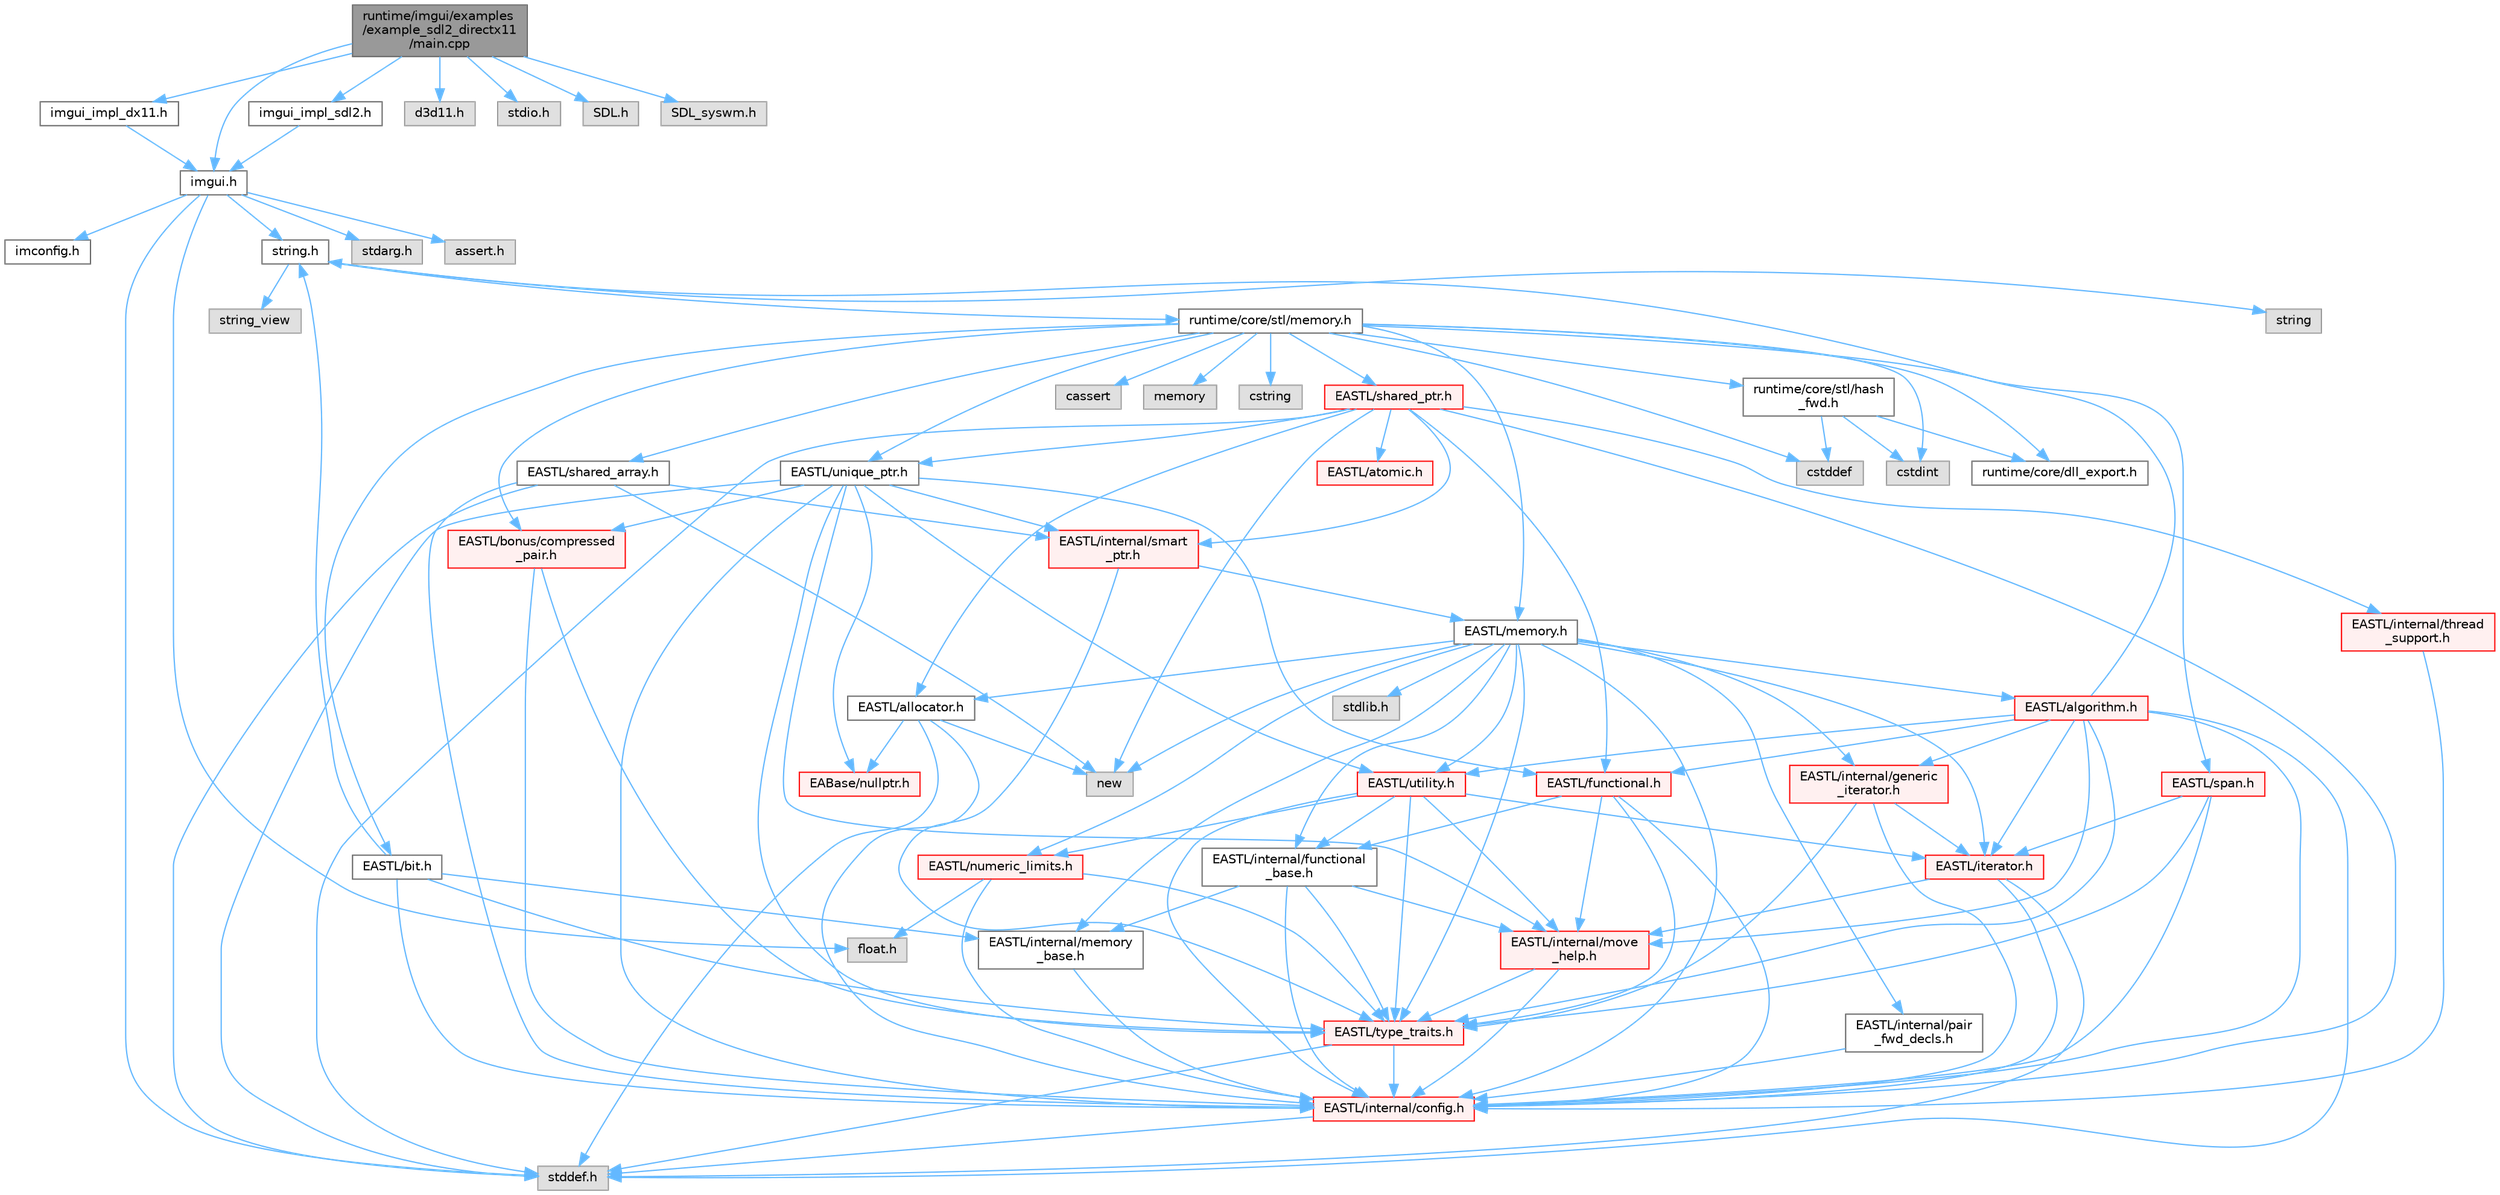 digraph "runtime/imgui/examples/example_sdl2_directx11/main.cpp"
{
 // LATEX_PDF_SIZE
  bgcolor="transparent";
  edge [fontname=Helvetica,fontsize=10,labelfontname=Helvetica,labelfontsize=10];
  node [fontname=Helvetica,fontsize=10,shape=box,height=0.2,width=0.4];
  Node1 [id="Node000001",label="runtime/imgui/examples\l/example_sdl2_directx11\l/main.cpp",height=0.2,width=0.4,color="gray40", fillcolor="grey60", style="filled", fontcolor="black",tooltip=" "];
  Node1 -> Node2 [id="edge126_Node000001_Node000002",color="steelblue1",style="solid",tooltip=" "];
  Node2 [id="Node000002",label="imgui.h",height=0.2,width=0.4,color="grey40", fillcolor="white", style="filled",URL="$imgui_8h.html",tooltip=" "];
  Node2 -> Node3 [id="edge127_Node000002_Node000003",color="steelblue1",style="solid",tooltip=" "];
  Node3 [id="Node000003",label="imconfig.h",height=0.2,width=0.4,color="grey40", fillcolor="white", style="filled",URL="$imconfig_8h.html",tooltip=" "];
  Node2 -> Node4 [id="edge128_Node000002_Node000004",color="steelblue1",style="solid",tooltip=" "];
  Node4 [id="Node000004",label="float.h",height=0.2,width=0.4,color="grey60", fillcolor="#E0E0E0", style="filled",tooltip=" "];
  Node2 -> Node5 [id="edge129_Node000002_Node000005",color="steelblue1",style="solid",tooltip=" "];
  Node5 [id="Node000005",label="stdarg.h",height=0.2,width=0.4,color="grey60", fillcolor="#E0E0E0", style="filled",tooltip=" "];
  Node2 -> Node6 [id="edge130_Node000002_Node000006",color="steelblue1",style="solid",tooltip=" "];
  Node6 [id="Node000006",label="stddef.h",height=0.2,width=0.4,color="grey60", fillcolor="#E0E0E0", style="filled",tooltip=" "];
  Node2 -> Node7 [id="edge131_Node000002_Node000007",color="steelblue1",style="solid",tooltip=" "];
  Node7 [id="Node000007",label="string.h",height=0.2,width=0.4,color="grey40", fillcolor="white", style="filled",URL="$string_8h.html",tooltip=" "];
  Node7 -> Node8 [id="edge132_Node000007_Node000008",color="steelblue1",style="solid",tooltip=" "];
  Node8 [id="Node000008",label="string",height=0.2,width=0.4,color="grey60", fillcolor="#E0E0E0", style="filled",tooltip=" "];
  Node7 -> Node9 [id="edge133_Node000007_Node000009",color="steelblue1",style="solid",tooltip=" "];
  Node9 [id="Node000009",label="string_view",height=0.2,width=0.4,color="grey60", fillcolor="#E0E0E0", style="filled",tooltip=" "];
  Node7 -> Node10 [id="edge134_Node000007_Node000010",color="steelblue1",style="solid",tooltip=" "];
  Node10 [id="Node000010",label="runtime/core/stl/memory.h",height=0.2,width=0.4,color="grey40", fillcolor="white", style="filled",URL="$runtime_2core_2stl_2memory_8h.html",tooltip=" "];
  Node10 -> Node11 [id="edge135_Node000010_Node000011",color="steelblue1",style="solid",tooltip=" "];
  Node11 [id="Node000011",label="cstddef",height=0.2,width=0.4,color="grey60", fillcolor="#E0E0E0", style="filled",tooltip=" "];
  Node10 -> Node12 [id="edge136_Node000010_Node000012",color="steelblue1",style="solid",tooltip=" "];
  Node12 [id="Node000012",label="cstdint",height=0.2,width=0.4,color="grey60", fillcolor="#E0E0E0", style="filled",tooltip=" "];
  Node10 -> Node13 [id="edge137_Node000010_Node000013",color="steelblue1",style="solid",tooltip=" "];
  Node13 [id="Node000013",label="cassert",height=0.2,width=0.4,color="grey60", fillcolor="#E0E0E0", style="filled",tooltip=" "];
  Node10 -> Node14 [id="edge138_Node000010_Node000014",color="steelblue1",style="solid",tooltip=" "];
  Node14 [id="Node000014",label="memory",height=0.2,width=0.4,color="grey60", fillcolor="#E0E0E0", style="filled",tooltip=" "];
  Node10 -> Node15 [id="edge139_Node000010_Node000015",color="steelblue1",style="solid",tooltip=" "];
  Node15 [id="Node000015",label="cstring",height=0.2,width=0.4,color="grey60", fillcolor="#E0E0E0", style="filled",tooltip=" "];
  Node10 -> Node16 [id="edge140_Node000010_Node000016",color="steelblue1",style="solid",tooltip=" "];
  Node16 [id="Node000016",label="EASTL/bit.h",height=0.2,width=0.4,color="grey40", fillcolor="white", style="filled",URL="$bit_8h.html",tooltip=" "];
  Node16 -> Node17 [id="edge141_Node000016_Node000017",color="steelblue1",style="solid",tooltip=" "];
  Node17 [id="Node000017",label="EASTL/internal/config.h",height=0.2,width=0.4,color="red", fillcolor="#FFF0F0", style="filled",URL="$runtime_2_e_a_s_t_l_2include_2_e_a_s_t_l_2internal_2config_8h.html",tooltip=" "];
  Node17 -> Node6 [id="edge142_Node000017_Node000006",color="steelblue1",style="solid",tooltip=" "];
  Node16 -> Node25 [id="edge143_Node000016_Node000025",color="steelblue1",style="solid",tooltip=" "];
  Node25 [id="Node000025",label="EASTL/internal/memory\l_base.h",height=0.2,width=0.4,color="grey40", fillcolor="white", style="filled",URL="$memory__base_8h.html",tooltip=" "];
  Node25 -> Node17 [id="edge144_Node000025_Node000017",color="steelblue1",style="solid",tooltip=" "];
  Node16 -> Node26 [id="edge145_Node000016_Node000026",color="steelblue1",style="solid",tooltip=" "];
  Node26 [id="Node000026",label="EASTL/type_traits.h",height=0.2,width=0.4,color="red", fillcolor="#FFF0F0", style="filled",URL="$_e_a_s_t_l_2include_2_e_a_s_t_l_2type__traits_8h.html",tooltip=" "];
  Node26 -> Node17 [id="edge146_Node000026_Node000017",color="steelblue1",style="solid",tooltip=" "];
  Node26 -> Node6 [id="edge147_Node000026_Node000006",color="steelblue1",style="solid",tooltip=" "];
  Node16 -> Node7 [id="edge148_Node000016_Node000007",color="steelblue1",style="solid",tooltip=" "];
  Node10 -> Node36 [id="edge149_Node000010_Node000036",color="steelblue1",style="solid",tooltip=" "];
  Node36 [id="Node000036",label="EASTL/memory.h",height=0.2,width=0.4,color="grey40", fillcolor="white", style="filled",URL="$runtime_2_e_a_s_t_l_2include_2_e_a_s_t_l_2memory_8h.html",tooltip=" "];
  Node36 -> Node17 [id="edge150_Node000036_Node000017",color="steelblue1",style="solid",tooltip=" "];
  Node36 -> Node25 [id="edge151_Node000036_Node000025",color="steelblue1",style="solid",tooltip=" "];
  Node36 -> Node37 [id="edge152_Node000036_Node000037",color="steelblue1",style="solid",tooltip=" "];
  Node37 [id="Node000037",label="EASTL/internal/generic\l_iterator.h",height=0.2,width=0.4,color="red", fillcolor="#FFF0F0", style="filled",URL="$generic__iterator_8h.html",tooltip=" "];
  Node37 -> Node17 [id="edge153_Node000037_Node000017",color="steelblue1",style="solid",tooltip=" "];
  Node37 -> Node38 [id="edge154_Node000037_Node000038",color="steelblue1",style="solid",tooltip=" "];
  Node38 [id="Node000038",label="EASTL/iterator.h",height=0.2,width=0.4,color="red", fillcolor="#FFF0F0", style="filled",URL="$_e_a_s_t_l_2include_2_e_a_s_t_l_2iterator_8h.html",tooltip=" "];
  Node38 -> Node17 [id="edge155_Node000038_Node000017",color="steelblue1",style="solid",tooltip=" "];
  Node38 -> Node39 [id="edge156_Node000038_Node000039",color="steelblue1",style="solid",tooltip=" "];
  Node39 [id="Node000039",label="EASTL/internal/move\l_help.h",height=0.2,width=0.4,color="red", fillcolor="#FFF0F0", style="filled",URL="$move__help_8h.html",tooltip=" "];
  Node39 -> Node17 [id="edge157_Node000039_Node000017",color="steelblue1",style="solid",tooltip=" "];
  Node39 -> Node26 [id="edge158_Node000039_Node000026",color="steelblue1",style="solid",tooltip=" "];
  Node38 -> Node6 [id="edge159_Node000038_Node000006",color="steelblue1",style="solid",tooltip=" "];
  Node37 -> Node26 [id="edge160_Node000037_Node000026",color="steelblue1",style="solid",tooltip=" "];
  Node36 -> Node41 [id="edge161_Node000036_Node000041",color="steelblue1",style="solid",tooltip=" "];
  Node41 [id="Node000041",label="EASTL/internal/pair\l_fwd_decls.h",height=0.2,width=0.4,color="grey40", fillcolor="white", style="filled",URL="$pair__fwd__decls_8h.html",tooltip=" "];
  Node41 -> Node17 [id="edge162_Node000041_Node000017",color="steelblue1",style="solid",tooltip=" "];
  Node36 -> Node42 [id="edge163_Node000036_Node000042",color="steelblue1",style="solid",tooltip=" "];
  Node42 [id="Node000042",label="EASTL/internal/functional\l_base.h",height=0.2,width=0.4,color="grey40", fillcolor="white", style="filled",URL="$functional__base_8h.html",tooltip=" "];
  Node42 -> Node17 [id="edge164_Node000042_Node000017",color="steelblue1",style="solid",tooltip=" "];
  Node42 -> Node25 [id="edge165_Node000042_Node000025",color="steelblue1",style="solid",tooltip=" "];
  Node42 -> Node39 [id="edge166_Node000042_Node000039",color="steelblue1",style="solid",tooltip=" "];
  Node42 -> Node26 [id="edge167_Node000042_Node000026",color="steelblue1",style="solid",tooltip=" "];
  Node36 -> Node43 [id="edge168_Node000036_Node000043",color="steelblue1",style="solid",tooltip=" "];
  Node43 [id="Node000043",label="EASTL/algorithm.h",height=0.2,width=0.4,color="red", fillcolor="#FFF0F0", style="filled",URL="$_e_a_s_t_l_2include_2_e_a_s_t_l_2algorithm_8h.html",tooltip=" "];
  Node43 -> Node17 [id="edge169_Node000043_Node000017",color="steelblue1",style="solid",tooltip=" "];
  Node43 -> Node26 [id="edge170_Node000043_Node000026",color="steelblue1",style="solid",tooltip=" "];
  Node43 -> Node39 [id="edge171_Node000043_Node000039",color="steelblue1",style="solid",tooltip=" "];
  Node43 -> Node38 [id="edge172_Node000043_Node000038",color="steelblue1",style="solid",tooltip=" "];
  Node43 -> Node46 [id="edge173_Node000043_Node000046",color="steelblue1",style="solid",tooltip=" "];
  Node46 [id="Node000046",label="EASTL/functional.h",height=0.2,width=0.4,color="red", fillcolor="#FFF0F0", style="filled",URL="$_e_a_s_t_l_2include_2_e_a_s_t_l_2functional_8h.html",tooltip=" "];
  Node46 -> Node17 [id="edge174_Node000046_Node000017",color="steelblue1",style="solid",tooltip=" "];
  Node46 -> Node39 [id="edge175_Node000046_Node000039",color="steelblue1",style="solid",tooltip=" "];
  Node46 -> Node26 [id="edge176_Node000046_Node000026",color="steelblue1",style="solid",tooltip=" "];
  Node46 -> Node42 [id="edge177_Node000046_Node000042",color="steelblue1",style="solid",tooltip=" "];
  Node43 -> Node53 [id="edge178_Node000043_Node000053",color="steelblue1",style="solid",tooltip=" "];
  Node53 [id="Node000053",label="EASTL/utility.h",height=0.2,width=0.4,color="red", fillcolor="#FFF0F0", style="filled",URL="$runtime_2_e_a_s_t_l_2include_2_e_a_s_t_l_2utility_8h.html",tooltip=" "];
  Node53 -> Node17 [id="edge179_Node000053_Node000017",color="steelblue1",style="solid",tooltip=" "];
  Node53 -> Node26 [id="edge180_Node000053_Node000026",color="steelblue1",style="solid",tooltip=" "];
  Node53 -> Node38 [id="edge181_Node000053_Node000038",color="steelblue1",style="solid",tooltip=" "];
  Node53 -> Node54 [id="edge182_Node000053_Node000054",color="steelblue1",style="solid",tooltip=" "];
  Node54 [id="Node000054",label="EASTL/numeric_limits.h",height=0.2,width=0.4,color="red", fillcolor="#FFF0F0", style="filled",URL="$numeric__limits_8h.html",tooltip=" "];
  Node54 -> Node17 [id="edge183_Node000054_Node000017",color="steelblue1",style="solid",tooltip=" "];
  Node54 -> Node26 [id="edge184_Node000054_Node000026",color="steelblue1",style="solid",tooltip=" "];
  Node54 -> Node4 [id="edge185_Node000054_Node000004",color="steelblue1",style="solid",tooltip=" "];
  Node53 -> Node42 [id="edge186_Node000053_Node000042",color="steelblue1",style="solid",tooltip=" "];
  Node53 -> Node39 [id="edge187_Node000053_Node000039",color="steelblue1",style="solid",tooltip=" "];
  Node43 -> Node37 [id="edge188_Node000043_Node000037",color="steelblue1",style="solid",tooltip=" "];
  Node43 -> Node6 [id="edge189_Node000043_Node000006",color="steelblue1",style="solid",tooltip=" "];
  Node43 -> Node7 [id="edge190_Node000043_Node000007",color="steelblue1",style="solid",tooltip=" "];
  Node36 -> Node26 [id="edge191_Node000036_Node000026",color="steelblue1",style="solid",tooltip=" "];
  Node36 -> Node50 [id="edge192_Node000036_Node000050",color="steelblue1",style="solid",tooltip=" "];
  Node50 [id="Node000050",label="EASTL/allocator.h",height=0.2,width=0.4,color="grey40", fillcolor="white", style="filled",URL="$runtime_2_e_a_s_t_l_2include_2_e_a_s_t_l_2allocator_8h.html",tooltip=" "];
  Node50 -> Node17 [id="edge193_Node000050_Node000017",color="steelblue1",style="solid",tooltip=" "];
  Node50 -> Node28 [id="edge194_Node000050_Node000028",color="steelblue1",style="solid",tooltip=" "];
  Node28 [id="Node000028",label="EABase/nullptr.h",height=0.2,width=0.4,color="red", fillcolor="#FFF0F0", style="filled",URL="$nullptr_8h.html",tooltip=" "];
  Node50 -> Node6 [id="edge195_Node000050_Node000006",color="steelblue1",style="solid",tooltip=" "];
  Node50 -> Node51 [id="edge196_Node000050_Node000051",color="steelblue1",style="solid",tooltip=" "];
  Node51 [id="Node000051",label="new",height=0.2,width=0.4,color="grey60", fillcolor="#E0E0E0", style="filled",tooltip=" "];
  Node36 -> Node38 [id="edge197_Node000036_Node000038",color="steelblue1",style="solid",tooltip=" "];
  Node36 -> Node53 [id="edge198_Node000036_Node000053",color="steelblue1",style="solid",tooltip=" "];
  Node36 -> Node54 [id="edge199_Node000036_Node000054",color="steelblue1",style="solid",tooltip=" "];
  Node36 -> Node62 [id="edge200_Node000036_Node000062",color="steelblue1",style="solid",tooltip=" "];
  Node62 [id="Node000062",label="stdlib.h",height=0.2,width=0.4,color="grey60", fillcolor="#E0E0E0", style="filled",tooltip=" "];
  Node36 -> Node51 [id="edge201_Node000036_Node000051",color="steelblue1",style="solid",tooltip=" "];
  Node10 -> Node63 [id="edge202_Node000010_Node000063",color="steelblue1",style="solid",tooltip=" "];
  Node63 [id="Node000063",label="EASTL/shared_array.h",height=0.2,width=0.4,color="grey40", fillcolor="white", style="filled",URL="$shared__array_8h.html",tooltip=" "];
  Node63 -> Node17 [id="edge203_Node000063_Node000017",color="steelblue1",style="solid",tooltip=" "];
  Node63 -> Node64 [id="edge204_Node000063_Node000064",color="steelblue1",style="solid",tooltip=" "];
  Node64 [id="Node000064",label="EASTL/internal/smart\l_ptr.h",height=0.2,width=0.4,color="red", fillcolor="#FFF0F0", style="filled",URL="$smart__ptr_8h.html",tooltip=" "];
  Node64 -> Node36 [id="edge205_Node000064_Node000036",color="steelblue1",style="solid",tooltip=" "];
  Node64 -> Node26 [id="edge206_Node000064_Node000026",color="steelblue1",style="solid",tooltip=" "];
  Node63 -> Node51 [id="edge207_Node000063_Node000051",color="steelblue1",style="solid",tooltip=" "];
  Node63 -> Node6 [id="edge208_Node000063_Node000006",color="steelblue1",style="solid",tooltip=" "];
  Node10 -> Node66 [id="edge209_Node000010_Node000066",color="steelblue1",style="solid",tooltip=" "];
  Node66 [id="Node000066",label="EASTL/unique_ptr.h",height=0.2,width=0.4,color="grey40", fillcolor="white", style="filled",URL="$unique__ptr_8h.html",tooltip=" "];
  Node66 -> Node28 [id="edge210_Node000066_Node000028",color="steelblue1",style="solid",tooltip=" "];
  Node66 -> Node67 [id="edge211_Node000066_Node000067",color="steelblue1",style="solid",tooltip=" "];
  Node67 [id="Node000067",label="EASTL/bonus/compressed\l_pair.h",height=0.2,width=0.4,color="red", fillcolor="#FFF0F0", style="filled",URL="$compressed__pair_8h.html",tooltip=" "];
  Node67 -> Node17 [id="edge212_Node000067_Node000017",color="steelblue1",style="solid",tooltip=" "];
  Node67 -> Node26 [id="edge213_Node000067_Node000026",color="steelblue1",style="solid",tooltip=" "];
  Node66 -> Node46 [id="edge214_Node000066_Node000046",color="steelblue1",style="solid",tooltip=" "];
  Node66 -> Node17 [id="edge215_Node000066_Node000017",color="steelblue1",style="solid",tooltip=" "];
  Node66 -> Node39 [id="edge216_Node000066_Node000039",color="steelblue1",style="solid",tooltip=" "];
  Node66 -> Node64 [id="edge217_Node000066_Node000064",color="steelblue1",style="solid",tooltip=" "];
  Node66 -> Node26 [id="edge218_Node000066_Node000026",color="steelblue1",style="solid",tooltip=" "];
  Node66 -> Node53 [id="edge219_Node000066_Node000053",color="steelblue1",style="solid",tooltip=" "];
  Node66 -> Node6 [id="edge220_Node000066_Node000006",color="steelblue1",style="solid",tooltip=" "];
  Node10 -> Node69 [id="edge221_Node000010_Node000069",color="steelblue1",style="solid",tooltip=" "];
  Node69 [id="Node000069",label="EASTL/shared_ptr.h",height=0.2,width=0.4,color="red", fillcolor="#FFF0F0", style="filled",URL="$shared__ptr_8h.html",tooltip=" "];
  Node69 -> Node17 [id="edge222_Node000069_Node000017",color="steelblue1",style="solid",tooltip=" "];
  Node69 -> Node64 [id="edge223_Node000069_Node000064",color="steelblue1",style="solid",tooltip=" "];
  Node69 -> Node70 [id="edge224_Node000069_Node000070",color="steelblue1",style="solid",tooltip=" "];
  Node70 [id="Node000070",label="EASTL/internal/thread\l_support.h",height=0.2,width=0.4,color="red", fillcolor="#FFF0F0", style="filled",URL="$thread__support_8h.html",tooltip=" "];
  Node70 -> Node17 [id="edge225_Node000070_Node000017",color="steelblue1",style="solid",tooltip=" "];
  Node69 -> Node66 [id="edge226_Node000069_Node000066",color="steelblue1",style="solid",tooltip=" "];
  Node69 -> Node46 [id="edge227_Node000069_Node000046",color="steelblue1",style="solid",tooltip=" "];
  Node69 -> Node50 [id="edge228_Node000069_Node000050",color="steelblue1",style="solid",tooltip=" "];
  Node69 -> Node71 [id="edge229_Node000069_Node000071",color="steelblue1",style="solid",tooltip=" "];
  Node71 [id="Node000071",label="EASTL/atomic.h",height=0.2,width=0.4,color="red", fillcolor="#FFF0F0", style="filled",URL="$runtime_2_e_a_s_t_l_2include_2_e_a_s_t_l_2atomic_8h.html",tooltip=" "];
  Node69 -> Node51 [id="edge230_Node000069_Node000051",color="steelblue1",style="solid",tooltip=" "];
  Node69 -> Node6 [id="edge231_Node000069_Node000006",color="steelblue1",style="solid",tooltip=" "];
  Node10 -> Node149 [id="edge232_Node000010_Node000149",color="steelblue1",style="solid",tooltip=" "];
  Node149 [id="Node000149",label="EASTL/span.h",height=0.2,width=0.4,color="red", fillcolor="#FFF0F0", style="filled",URL="$span_8h.html",tooltip=" "];
  Node149 -> Node17 [id="edge233_Node000149_Node000017",color="steelblue1",style="solid",tooltip=" "];
  Node149 -> Node26 [id="edge234_Node000149_Node000026",color="steelblue1",style="solid",tooltip=" "];
  Node149 -> Node38 [id="edge235_Node000149_Node000038",color="steelblue1",style="solid",tooltip=" "];
  Node10 -> Node67 [id="edge236_Node000010_Node000067",color="steelblue1",style="solid",tooltip=" "];
  Node10 -> Node152 [id="edge237_Node000010_Node000152",color="steelblue1",style="solid",tooltip=" "];
  Node152 [id="Node000152",label="runtime/core/dll_export.h",height=0.2,width=0.4,color="grey40", fillcolor="white", style="filled",URL="$dll__export_8h.html",tooltip=" "];
  Node10 -> Node153 [id="edge238_Node000010_Node000153",color="steelblue1",style="solid",tooltip=" "];
  Node153 [id="Node000153",label="runtime/core/stl/hash\l_fwd.h",height=0.2,width=0.4,color="grey40", fillcolor="white", style="filled",URL="$hash__fwd_8h.html",tooltip=" "];
  Node153 -> Node11 [id="edge239_Node000153_Node000011",color="steelblue1",style="solid",tooltip=" "];
  Node153 -> Node12 [id="edge240_Node000153_Node000012",color="steelblue1",style="solid",tooltip=" "];
  Node153 -> Node152 [id="edge241_Node000153_Node000152",color="steelblue1",style="solid",tooltip=" "];
  Node2 -> Node154 [id="edge242_Node000002_Node000154",color="steelblue1",style="solid",tooltip=" "];
  Node154 [id="Node000154",label="assert.h",height=0.2,width=0.4,color="grey60", fillcolor="#E0E0E0", style="filled",tooltip=" "];
  Node1 -> Node155 [id="edge243_Node000001_Node000155",color="steelblue1",style="solid",tooltip=" "];
  Node155 [id="Node000155",label="imgui_impl_sdl2.h",height=0.2,width=0.4,color="grey40", fillcolor="white", style="filled",URL="$imgui__impl__sdl2_8h.html",tooltip=" "];
  Node155 -> Node2 [id="edge244_Node000155_Node000002",color="steelblue1",style="solid",tooltip=" "];
  Node1 -> Node156 [id="edge245_Node000001_Node000156",color="steelblue1",style="solid",tooltip=" "];
  Node156 [id="Node000156",label="imgui_impl_dx11.h",height=0.2,width=0.4,color="grey40", fillcolor="white", style="filled",URL="$imgui__impl__dx11_8h.html",tooltip=" "];
  Node156 -> Node2 [id="edge246_Node000156_Node000002",color="steelblue1",style="solid",tooltip=" "];
  Node1 -> Node157 [id="edge247_Node000001_Node000157",color="steelblue1",style="solid",tooltip=" "];
  Node157 [id="Node000157",label="d3d11.h",height=0.2,width=0.4,color="grey60", fillcolor="#E0E0E0", style="filled",tooltip=" "];
  Node1 -> Node158 [id="edge248_Node000001_Node000158",color="steelblue1",style="solid",tooltip=" "];
  Node158 [id="Node000158",label="stdio.h",height=0.2,width=0.4,color="grey60", fillcolor="#E0E0E0", style="filled",tooltip=" "];
  Node1 -> Node159 [id="edge249_Node000001_Node000159",color="steelblue1",style="solid",tooltip=" "];
  Node159 [id="Node000159",label="SDL.h",height=0.2,width=0.4,color="grey60", fillcolor="#E0E0E0", style="filled",tooltip=" "];
  Node1 -> Node160 [id="edge250_Node000001_Node000160",color="steelblue1",style="solid",tooltip=" "];
  Node160 [id="Node000160",label="SDL_syswm.h",height=0.2,width=0.4,color="grey60", fillcolor="#E0E0E0", style="filled",tooltip=" "];
}
